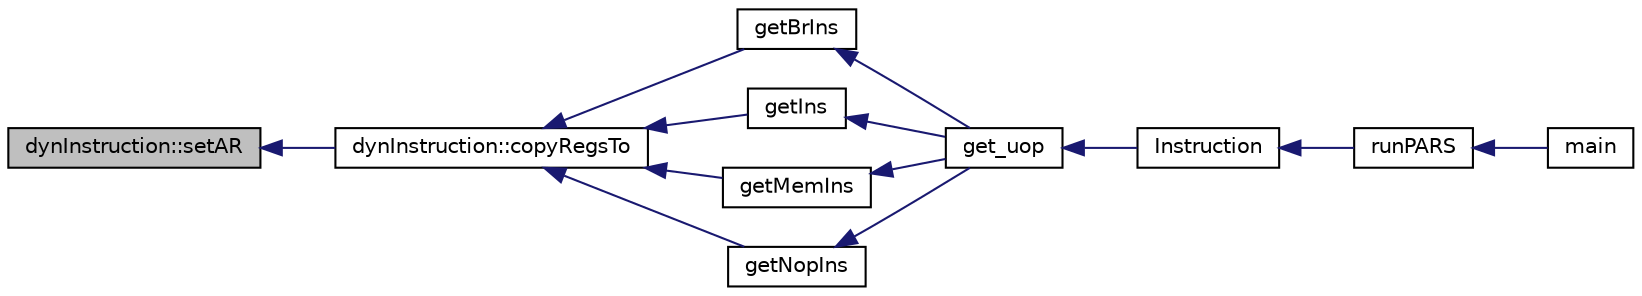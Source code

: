 digraph G
{
  edge [fontname="Helvetica",fontsize="10",labelfontname="Helvetica",labelfontsize="10"];
  node [fontname="Helvetica",fontsize="10",shape=record];
  rankdir=LR;
  Node1 [label="dynInstruction::setAR",height=0.2,width=0.4,color="black", fillcolor="grey75", style="filled" fontcolor="black"];
  Node1 -> Node2 [dir=back,color="midnightblue",fontsize="10",style="solid"];
  Node2 [label="dynInstruction::copyRegsTo",height=0.2,width=0.4,color="black", fillcolor="white", style="filled",URL="$classdynInstruction.html#ad817b69f51a6c82fd7b9a13a9ab1b62e"];
  Node2 -> Node3 [dir=back,color="midnightblue",fontsize="10",style="solid"];
  Node3 [label="getBrIns",height=0.2,width=0.4,color="black", fillcolor="white", style="filled",URL="$uop__gen_8cpp.html#aa9b459ce84a7d93d13a3f1f3bf82088a"];
  Node3 -> Node4 [dir=back,color="midnightblue",fontsize="10",style="solid"];
  Node4 [label="get_uop",height=0.2,width=0.4,color="black", fillcolor="white", style="filled",URL="$uop__gen_8h.html#a6b129244e191a3f59375a31842557abd"];
  Node4 -> Node5 [dir=back,color="midnightblue",fontsize="10",style="solid"];
  Node5 [label="Instruction",height=0.2,width=0.4,color="black", fillcolor="white", style="filled",URL="$pars_8h.html#a4254ddc7317164f6cb03afabf4b11770"];
  Node5 -> Node6 [dir=back,color="midnightblue",fontsize="10",style="solid"];
  Node6 [label="runPARS",height=0.2,width=0.4,color="black", fillcolor="white", style="filled",URL="$pars_8h.html#ad31ce66601d158b499245c36353b1aef"];
  Node6 -> Node7 [dir=back,color="midnightblue",fontsize="10",style="solid"];
  Node7 [label="main",height=0.2,width=0.4,color="black", fillcolor="white", style="filled",URL="$main__pars_8cpp.html#a0ddf1224851353fc92bfbff6f499fa97"];
  Node2 -> Node8 [dir=back,color="midnightblue",fontsize="10",style="solid"];
  Node8 [label="getIns",height=0.2,width=0.4,color="black", fillcolor="white", style="filled",URL="$uop__gen_8cpp.html#a0ec88bd53fecf7e7ba1cb862d34db82d"];
  Node8 -> Node4 [dir=back,color="midnightblue",fontsize="10",style="solid"];
  Node2 -> Node9 [dir=back,color="midnightblue",fontsize="10",style="solid"];
  Node9 [label="getMemIns",height=0.2,width=0.4,color="black", fillcolor="white", style="filled",URL="$uop__gen_8cpp.html#a2dca73fb6683b99910bcad66c0cdf726"];
  Node9 -> Node4 [dir=back,color="midnightblue",fontsize="10",style="solid"];
  Node2 -> Node10 [dir=back,color="midnightblue",fontsize="10",style="solid"];
  Node10 [label="getNopIns",height=0.2,width=0.4,color="black", fillcolor="white", style="filled",URL="$uop__gen_8cpp.html#abd93f7dec3bc70a2e12dabcb528b00c5"];
  Node10 -> Node4 [dir=back,color="midnightblue",fontsize="10",style="solid"];
}
